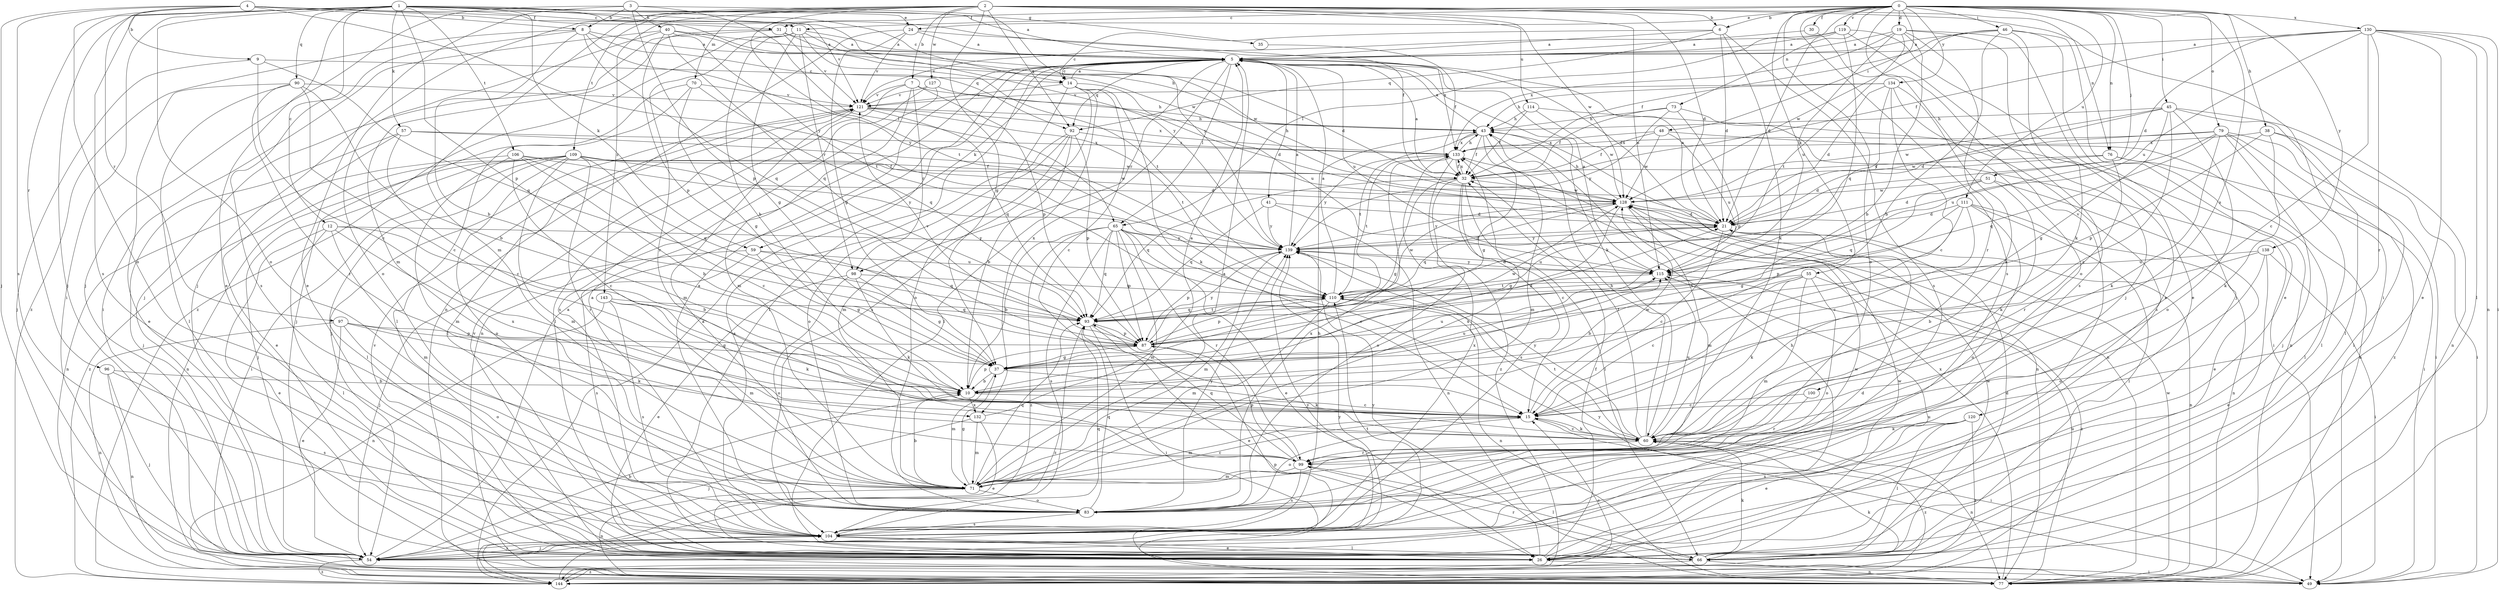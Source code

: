 strict digraph  {
0;
1;
2;
3;
4;
5;
6;
7;
8;
9;
10;
11;
12;
14;
15;
19;
21;
24;
26;
30;
31;
32;
35;
37;
38;
40;
41;
43;
45;
46;
48;
49;
51;
54;
55;
57;
59;
60;
65;
66;
70;
71;
73;
76;
77;
79;
83;
87;
90;
92;
93;
96;
97;
98;
99;
100;
104;
106;
109;
110;
111;
114;
115;
119;
120;
121;
127;
128;
130;
132;
133;
134;
138;
139;
143;
144;
0 -> 6  [label=b];
0 -> 11  [label=c];
0 -> 19  [label=d];
0 -> 24  [label=e];
0 -> 30  [label=f];
0 -> 31  [label=f];
0 -> 38  [label=h];
0 -> 45  [label=i];
0 -> 46  [label=i];
0 -> 48  [label=i];
0 -> 51  [label=j];
0 -> 55  [label=k];
0 -> 65  [label=l];
0 -> 73  [label=n];
0 -> 76  [label=n];
0 -> 79  [label=o];
0 -> 83  [label=o];
0 -> 100  [label=s];
0 -> 104  [label=s];
0 -> 111  [label=u];
0 -> 119  [label=v];
0 -> 120  [label=v];
0 -> 130  [label=x];
0 -> 134  [label=y];
0 -> 138  [label=y];
1 -> 5  [label=a];
1 -> 11  [label=c];
1 -> 12  [label=c];
1 -> 14  [label=c];
1 -> 24  [label=e];
1 -> 26  [label=e];
1 -> 35  [label=g];
1 -> 49  [label=i];
1 -> 54  [label=j];
1 -> 57  [label=k];
1 -> 59  [label=k];
1 -> 83  [label=o];
1 -> 87  [label=p];
1 -> 90  [label=q];
1 -> 96  [label=r];
1 -> 104  [label=s];
1 -> 106  [label=t];
1 -> 121  [label=v];
1 -> 139  [label=y];
2 -> 6  [label=b];
2 -> 7  [label=b];
2 -> 21  [label=d];
2 -> 37  [label=g];
2 -> 49  [label=i];
2 -> 54  [label=j];
2 -> 70  [label=m];
2 -> 71  [label=m];
2 -> 76  [label=n];
2 -> 92  [label=q];
2 -> 109  [label=t];
2 -> 110  [label=t];
2 -> 114  [label=u];
2 -> 115  [label=u];
2 -> 127  [label=w];
2 -> 128  [label=w];
2 -> 143  [label=z];
3 -> 8  [label=b];
3 -> 26  [label=e];
3 -> 40  [label=h];
3 -> 54  [label=j];
3 -> 65  [label=l];
3 -> 87  [label=p];
3 -> 139  [label=y];
4 -> 8  [label=b];
4 -> 9  [label=b];
4 -> 31  [label=f];
4 -> 32  [label=f];
4 -> 54  [label=j];
4 -> 83  [label=o];
4 -> 97  [label=r];
4 -> 104  [label=s];
4 -> 128  [label=w];
4 -> 139  [label=y];
5 -> 14  [label=c];
5 -> 21  [label=d];
5 -> 41  [label=h];
5 -> 59  [label=k];
5 -> 60  [label=k];
5 -> 65  [label=l];
5 -> 66  [label=l];
5 -> 92  [label=q];
5 -> 98  [label=r];
5 -> 115  [label=u];
5 -> 132  [label=x];
6 -> 5  [label=a];
6 -> 14  [label=c];
6 -> 21  [label=d];
6 -> 60  [label=k];
6 -> 92  [label=q];
6 -> 104  [label=s];
7 -> 43  [label=h];
7 -> 66  [label=l];
7 -> 71  [label=m];
7 -> 87  [label=p];
7 -> 98  [label=r];
7 -> 121  [label=v];
8 -> 5  [label=a];
8 -> 10  [label=b];
8 -> 92  [label=q];
8 -> 93  [label=q];
8 -> 104  [label=s];
8 -> 139  [label=y];
8 -> 144  [label=z];
9 -> 14  [label=c];
9 -> 15  [label=c];
9 -> 54  [label=j];
9 -> 93  [label=q];
10 -> 15  [label=c];
10 -> 87  [label=p];
10 -> 115  [label=u];
10 -> 132  [label=x];
11 -> 5  [label=a];
11 -> 10  [label=b];
11 -> 37  [label=g];
11 -> 98  [label=r];
11 -> 99  [label=r];
11 -> 110  [label=t];
11 -> 128  [label=w];
11 -> 144  [label=z];
12 -> 10  [label=b];
12 -> 26  [label=e];
12 -> 66  [label=l];
12 -> 71  [label=m];
12 -> 132  [label=x];
12 -> 139  [label=y];
14 -> 5  [label=a];
14 -> 15  [label=c];
14 -> 60  [label=k];
14 -> 66  [label=l];
14 -> 83  [label=o];
14 -> 104  [label=s];
14 -> 115  [label=u];
14 -> 121  [label=v];
15 -> 49  [label=i];
15 -> 60  [label=k];
15 -> 71  [label=m];
15 -> 83  [label=o];
15 -> 128  [label=w];
19 -> 5  [label=a];
19 -> 10  [label=b];
19 -> 26  [label=e];
19 -> 54  [label=j];
19 -> 99  [label=r];
19 -> 110  [label=t];
19 -> 115  [label=u];
19 -> 133  [label=x];
21 -> 5  [label=a];
21 -> 15  [label=c];
21 -> 77  [label=n];
21 -> 139  [label=y];
24 -> 5  [label=a];
24 -> 37  [label=g];
24 -> 77  [label=n];
24 -> 121  [label=v];
24 -> 133  [label=x];
26 -> 32  [label=f];
26 -> 43  [label=h];
26 -> 49  [label=i];
26 -> 121  [label=v];
26 -> 128  [label=w];
26 -> 139  [label=y];
30 -> 5  [label=a];
30 -> 83  [label=o];
31 -> 5  [label=a];
31 -> 21  [label=d];
31 -> 54  [label=j];
31 -> 71  [label=m];
31 -> 121  [label=v];
32 -> 5  [label=a];
32 -> 15  [label=c];
32 -> 37  [label=g];
32 -> 66  [label=l];
32 -> 83  [label=o];
32 -> 93  [label=q];
32 -> 104  [label=s];
32 -> 128  [label=w];
32 -> 133  [label=x];
35 -> 32  [label=f];
37 -> 10  [label=b];
37 -> 60  [label=k];
37 -> 71  [label=m];
37 -> 115  [label=u];
38 -> 49  [label=i];
38 -> 60  [label=k];
38 -> 66  [label=l];
38 -> 87  [label=p];
38 -> 133  [label=x];
40 -> 5  [label=a];
40 -> 43  [label=h];
40 -> 49  [label=i];
40 -> 83  [label=o];
40 -> 87  [label=p];
40 -> 93  [label=q];
40 -> 110  [label=t];
41 -> 21  [label=d];
41 -> 77  [label=n];
41 -> 93  [label=q];
41 -> 139  [label=y];
43 -> 5  [label=a];
43 -> 32  [label=f];
43 -> 37  [label=g];
43 -> 71  [label=m];
43 -> 77  [label=n];
43 -> 110  [label=t];
43 -> 133  [label=x];
45 -> 15  [label=c];
45 -> 21  [label=d];
45 -> 37  [label=g];
45 -> 43  [label=h];
45 -> 66  [label=l];
45 -> 77  [label=n];
45 -> 83  [label=o];
45 -> 128  [label=w];
46 -> 5  [label=a];
46 -> 10  [label=b];
46 -> 26  [label=e];
46 -> 32  [label=f];
46 -> 54  [label=j];
46 -> 60  [label=k];
46 -> 128  [label=w];
48 -> 32  [label=f];
48 -> 77  [label=n];
48 -> 115  [label=u];
48 -> 128  [label=w];
48 -> 133  [label=x];
49 -> 121  [label=v];
49 -> 139  [label=y];
51 -> 21  [label=d];
51 -> 26  [label=e];
51 -> 60  [label=k];
51 -> 93  [label=q];
51 -> 128  [label=w];
54 -> 5  [label=a];
54 -> 10  [label=b];
54 -> 21  [label=d];
54 -> 104  [label=s];
54 -> 110  [label=t];
54 -> 139  [label=y];
54 -> 144  [label=z];
55 -> 10  [label=b];
55 -> 15  [label=c];
55 -> 60  [label=k];
55 -> 71  [label=m];
55 -> 83  [label=o];
55 -> 110  [label=t];
55 -> 144  [label=z];
57 -> 15  [label=c];
57 -> 26  [label=e];
57 -> 54  [label=j];
57 -> 128  [label=w];
57 -> 133  [label=x];
59 -> 37  [label=g];
59 -> 54  [label=j];
59 -> 93  [label=q];
59 -> 104  [label=s];
59 -> 115  [label=u];
60 -> 15  [label=c];
60 -> 32  [label=f];
60 -> 43  [label=h];
60 -> 77  [label=n];
60 -> 99  [label=r];
60 -> 110  [label=t];
60 -> 115  [label=u];
60 -> 139  [label=y];
60 -> 144  [label=z];
65 -> 10  [label=b];
65 -> 15  [label=c];
65 -> 26  [label=e];
65 -> 71  [label=m];
65 -> 87  [label=p];
65 -> 93  [label=q];
65 -> 99  [label=r];
65 -> 104  [label=s];
65 -> 139  [label=y];
65 -> 144  [label=z];
66 -> 21  [label=d];
66 -> 60  [label=k];
66 -> 77  [label=n];
66 -> 99  [label=r];
66 -> 115  [label=u];
66 -> 128  [label=w];
66 -> 144  [label=z];
70 -> 37  [label=g];
70 -> 54  [label=j];
70 -> 66  [label=l];
70 -> 93  [label=q];
70 -> 121  [label=v];
71 -> 5  [label=a];
71 -> 10  [label=b];
71 -> 15  [label=c];
71 -> 37  [label=g];
71 -> 77  [label=n];
71 -> 83  [label=o];
71 -> 93  [label=q];
71 -> 133  [label=x];
73 -> 32  [label=f];
73 -> 43  [label=h];
73 -> 77  [label=n];
73 -> 87  [label=p];
73 -> 139  [label=y];
76 -> 21  [label=d];
76 -> 32  [label=f];
76 -> 49  [label=i];
76 -> 66  [label=l];
76 -> 99  [label=r];
77 -> 115  [label=u];
77 -> 128  [label=w];
77 -> 133  [label=x];
77 -> 139  [label=y];
79 -> 49  [label=i];
79 -> 54  [label=j];
79 -> 60  [label=k];
79 -> 66  [label=l];
79 -> 93  [label=q];
79 -> 115  [label=u];
79 -> 128  [label=w];
79 -> 133  [label=x];
79 -> 144  [label=z];
83 -> 5  [label=a];
83 -> 93  [label=q];
83 -> 104  [label=s];
83 -> 133  [label=x];
83 -> 139  [label=y];
87 -> 21  [label=d];
87 -> 37  [label=g];
87 -> 121  [label=v];
87 -> 128  [label=w];
87 -> 139  [label=y];
90 -> 10  [label=b];
90 -> 15  [label=c];
90 -> 26  [label=e];
90 -> 66  [label=l];
90 -> 99  [label=r];
90 -> 121  [label=v];
92 -> 10  [label=b];
92 -> 71  [label=m];
92 -> 83  [label=o];
92 -> 87  [label=p];
92 -> 104  [label=s];
92 -> 133  [label=x];
93 -> 26  [label=e];
93 -> 49  [label=i];
93 -> 87  [label=p];
93 -> 110  [label=t];
93 -> 144  [label=z];
96 -> 10  [label=b];
96 -> 54  [label=j];
96 -> 77  [label=n];
96 -> 104  [label=s];
97 -> 26  [label=e];
97 -> 37  [label=g];
97 -> 60  [label=k];
97 -> 77  [label=n];
97 -> 83  [label=o];
97 -> 87  [label=p];
98 -> 26  [label=e];
98 -> 37  [label=g];
98 -> 60  [label=k];
98 -> 83  [label=o];
98 -> 110  [label=t];
99 -> 66  [label=l];
99 -> 71  [label=m];
99 -> 87  [label=p];
99 -> 93  [label=q];
99 -> 104  [label=s];
100 -> 15  [label=c];
100 -> 99  [label=r];
104 -> 5  [label=a];
104 -> 26  [label=e];
104 -> 43  [label=h];
104 -> 54  [label=j];
104 -> 66  [label=l];
104 -> 93  [label=q];
104 -> 128  [label=w];
104 -> 133  [label=x];
106 -> 10  [label=b];
106 -> 15  [label=c];
106 -> 32  [label=f];
106 -> 71  [label=m];
106 -> 77  [label=n];
106 -> 93  [label=q];
106 -> 139  [label=y];
109 -> 15  [label=c];
109 -> 21  [label=d];
109 -> 32  [label=f];
109 -> 49  [label=i];
109 -> 54  [label=j];
109 -> 66  [label=l];
109 -> 71  [label=m];
109 -> 77  [label=n];
109 -> 83  [label=o];
109 -> 99  [label=r];
109 -> 128  [label=w];
109 -> 144  [label=z];
110 -> 5  [label=a];
110 -> 21  [label=d];
110 -> 71  [label=m];
110 -> 77  [label=n];
110 -> 87  [label=p];
110 -> 93  [label=q];
110 -> 128  [label=w];
111 -> 15  [label=c];
111 -> 21  [label=d];
111 -> 37  [label=g];
111 -> 66  [label=l];
111 -> 77  [label=n];
111 -> 83  [label=o];
111 -> 87  [label=p];
114 -> 32  [label=f];
114 -> 43  [label=h];
114 -> 49  [label=i];
114 -> 128  [label=w];
115 -> 5  [label=a];
115 -> 110  [label=t];
115 -> 139  [label=y];
119 -> 5  [label=a];
119 -> 21  [label=d];
119 -> 26  [label=e];
119 -> 93  [label=q];
119 -> 104  [label=s];
119 -> 121  [label=v];
120 -> 26  [label=e];
120 -> 60  [label=k];
120 -> 66  [label=l];
120 -> 104  [label=s];
120 -> 144  [label=z];
121 -> 43  [label=h];
121 -> 54  [label=j];
121 -> 66  [label=l];
121 -> 71  [label=m];
121 -> 93  [label=q];
121 -> 110  [label=t];
121 -> 133  [label=x];
127 -> 21  [label=d];
127 -> 77  [label=n];
127 -> 104  [label=s];
127 -> 121  [label=v];
128 -> 21  [label=d];
128 -> 37  [label=g];
128 -> 43  [label=h];
128 -> 71  [label=m];
128 -> 93  [label=q];
128 -> 139  [label=y];
130 -> 5  [label=a];
130 -> 15  [label=c];
130 -> 21  [label=d];
130 -> 26  [label=e];
130 -> 32  [label=f];
130 -> 49  [label=i];
130 -> 66  [label=l];
130 -> 77  [label=n];
130 -> 99  [label=r];
130 -> 115  [label=u];
132 -> 5  [label=a];
132 -> 26  [label=e];
132 -> 54  [label=j];
132 -> 71  [label=m];
133 -> 32  [label=f];
133 -> 43  [label=h];
133 -> 77  [label=n];
133 -> 110  [label=t];
133 -> 139  [label=y];
133 -> 144  [label=z];
134 -> 15  [label=c];
134 -> 21  [label=d];
134 -> 43  [label=h];
134 -> 60  [label=k];
134 -> 104  [label=s];
134 -> 121  [label=v];
134 -> 139  [label=y];
138 -> 10  [label=b];
138 -> 26  [label=e];
138 -> 49  [label=i];
138 -> 83  [label=o];
138 -> 115  [label=u];
139 -> 5  [label=a];
139 -> 21  [label=d];
139 -> 71  [label=m];
139 -> 87  [label=p];
139 -> 115  [label=u];
143 -> 60  [label=k];
143 -> 71  [label=m];
143 -> 77  [label=n];
143 -> 93  [label=q];
143 -> 104  [label=s];
144 -> 5  [label=a];
144 -> 15  [label=c];
144 -> 60  [label=k];
144 -> 87  [label=p];
}
